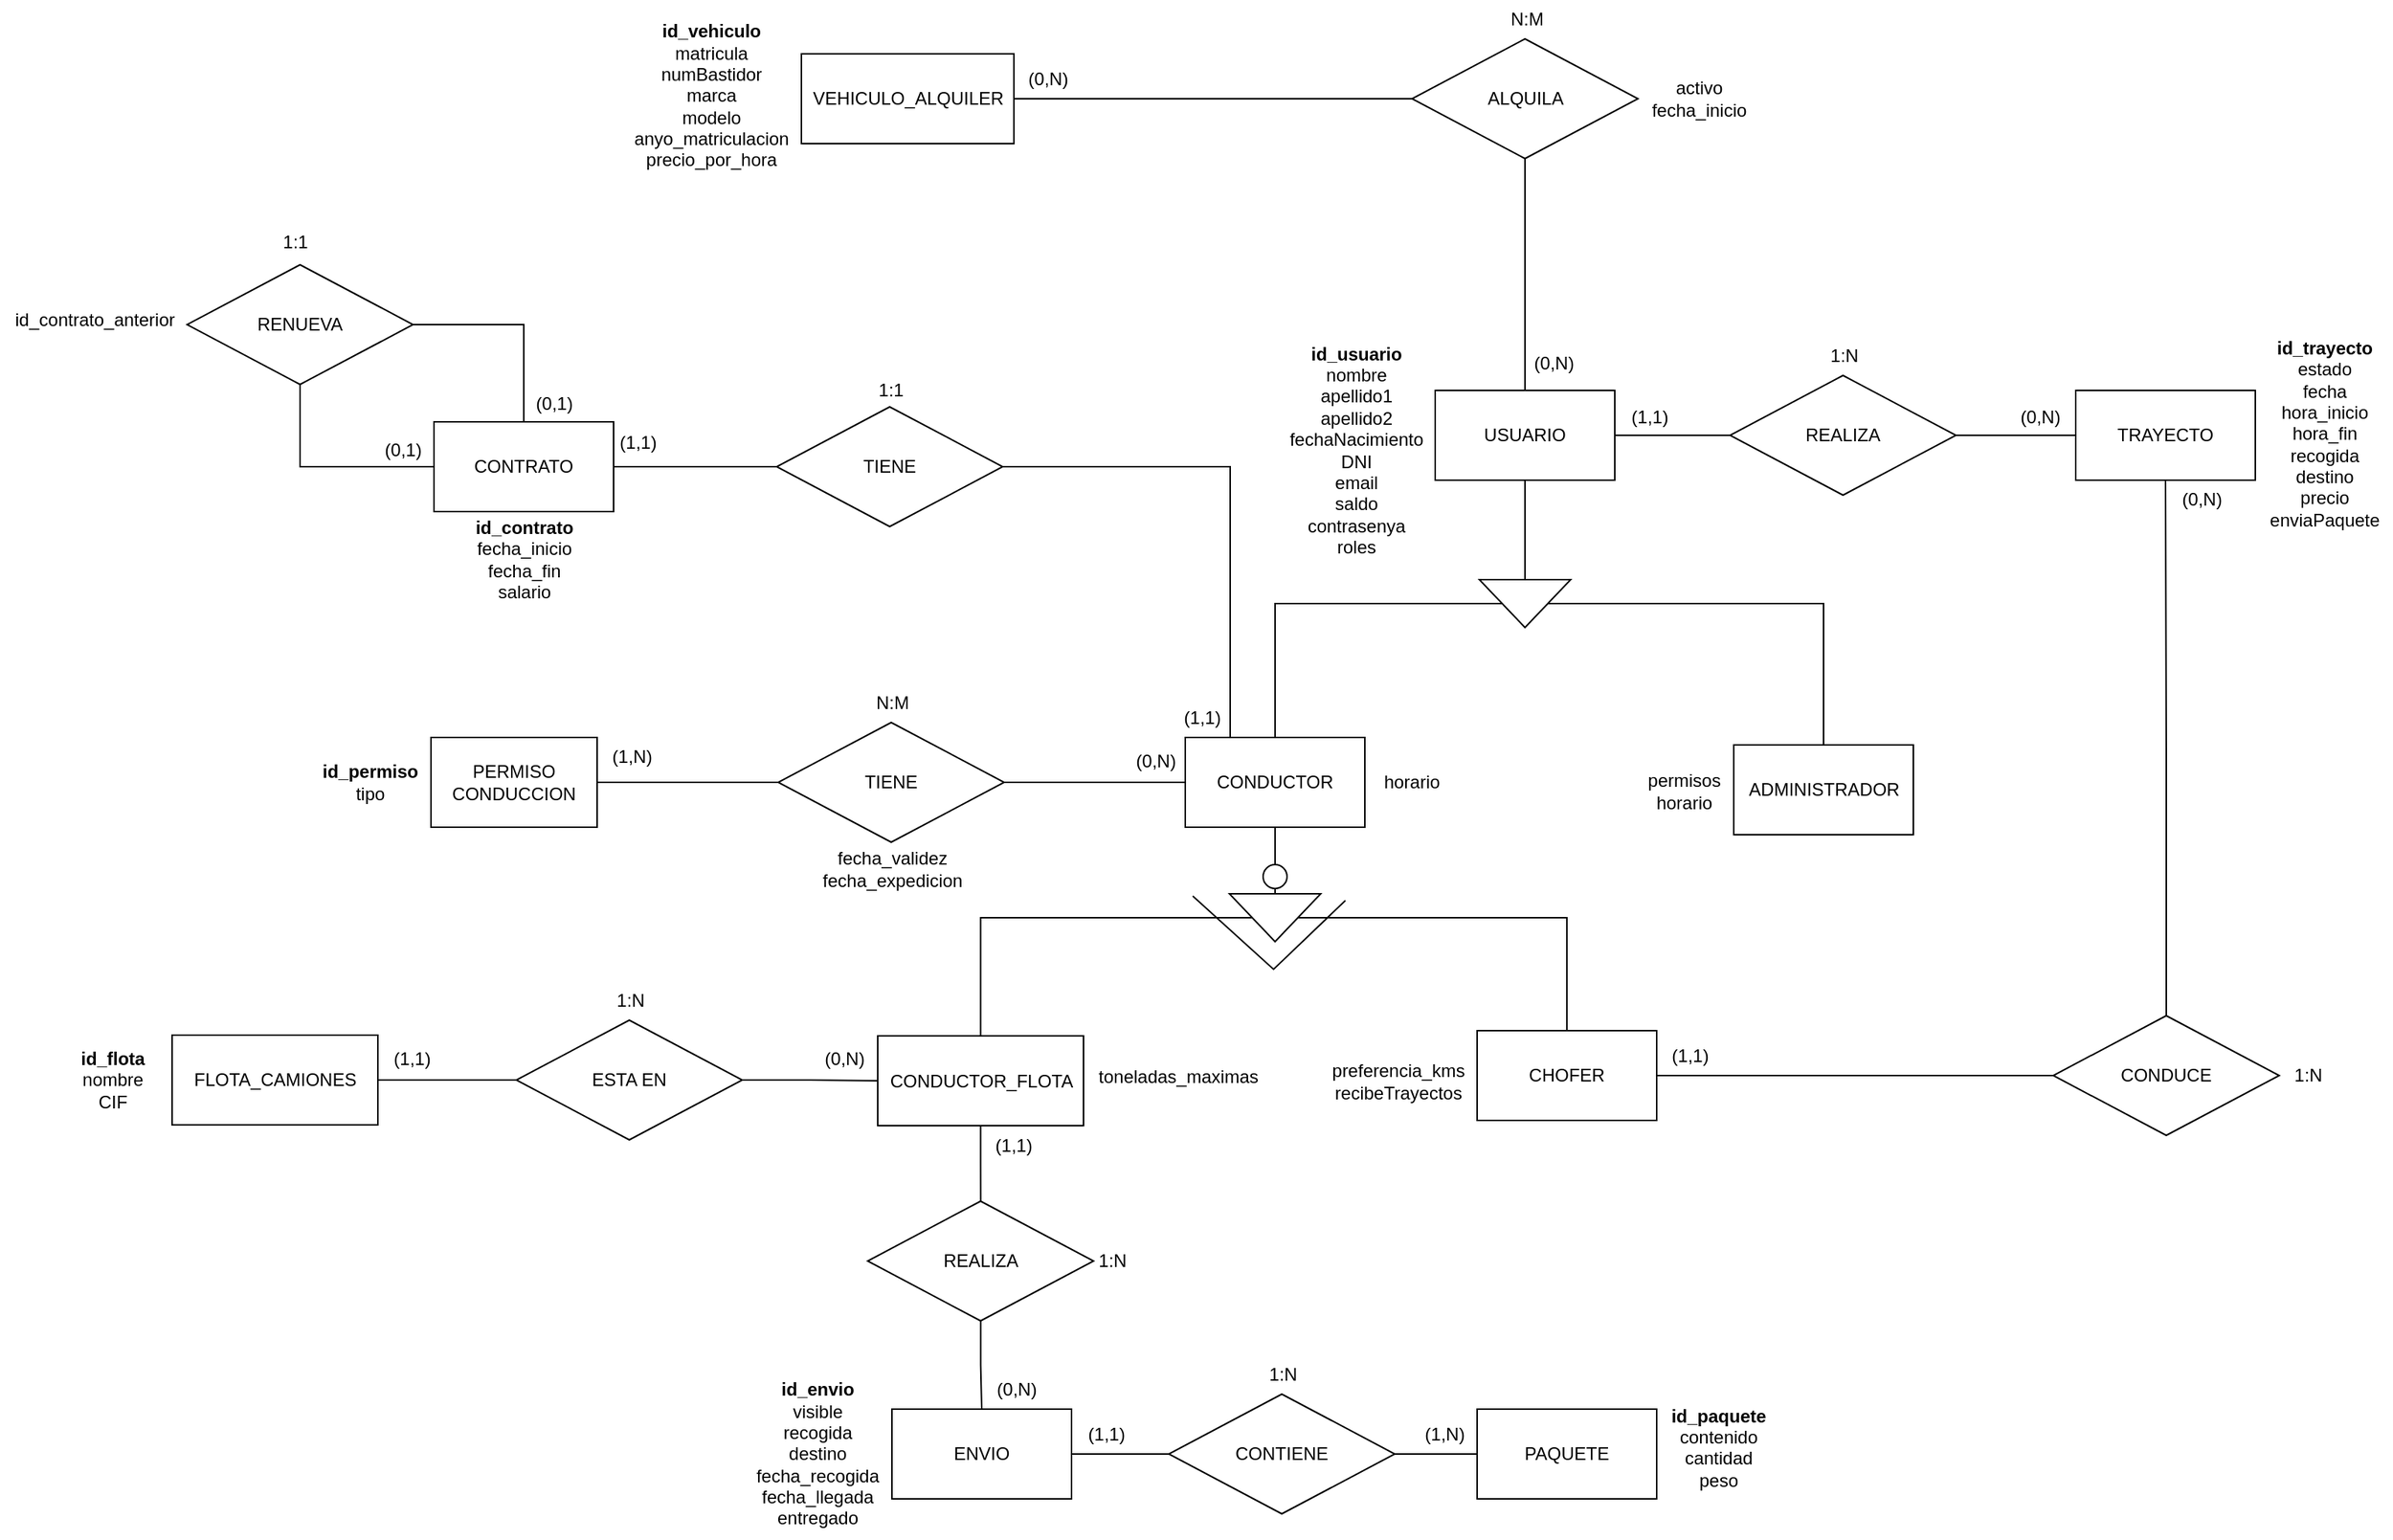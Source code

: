 <mxfile version="24.2.2" type="google">
  <diagram name="Página-1" id="yMJpfwep5vK8i44Nv-QK">
    <mxGraphModel grid="0" page="0" gridSize="10" guides="1" tooltips="1" connect="1" arrows="1" fold="1" pageScale="1" pageWidth="827" pageHeight="1169" math="0" shadow="0">
      <root>
        <mxCell id="0" />
        <mxCell id="1" parent="0" />
        <mxCell id="tycm4G_9MduwJl2_ljbf-6" style="edgeStyle=none;curved=1;rounded=0;orthogonalLoop=1;jettySize=auto;html=1;entryX=0;entryY=0.5;entryDx=0;entryDy=0;fontSize=12;startSize=8;endSize=8;endArrow=none;endFill=0;" edge="1" parent="1" source="tycm4G_9MduwJl2_ljbf-2" target="tycm4G_9MduwJl2_ljbf-3">
          <mxGeometry relative="1" as="geometry" />
        </mxCell>
        <mxCell id="tycm4G_9MduwJl2_ljbf-2" value="USUARIO" style="rounded=0;whiteSpace=wrap;html=1;" vertex="1" parent="1">
          <mxGeometry x="121" y="-58" width="120" height="60" as="geometry" />
        </mxCell>
        <mxCell id="5o3Ht3gXM4AKcb__C2Ck-10" style="edgeStyle=orthogonalEdgeStyle;rounded=0;orthogonalLoop=1;jettySize=auto;html=1;exitX=0.5;exitY=0;exitDx=0;exitDy=0;endArrow=none;endFill=0;" edge="1" parent="1" source="tycm4G_9MduwJl2_ljbf-3" target="5o3Ht3gXM4AKcb__C2Ck-7">
          <mxGeometry relative="1" as="geometry" />
        </mxCell>
        <mxCell id="5o3Ht3gXM4AKcb__C2Ck-49" style="edgeStyle=orthogonalEdgeStyle;rounded=0;orthogonalLoop=1;jettySize=auto;html=1;entryX=0.5;entryY=0;entryDx=0;entryDy=0;endArrow=none;endFill=0;" edge="1" parent="1" source="tycm4G_9MduwJl2_ljbf-3" target="5o3Ht3gXM4AKcb__C2Ck-34">
          <mxGeometry relative="1" as="geometry" />
        </mxCell>
        <mxCell id="tycm4G_9MduwJl2_ljbf-3" value="" style="triangle;whiteSpace=wrap;html=1;rotation=90;" vertex="1" parent="1">
          <mxGeometry x="165" y="54" width="32" height="61" as="geometry" />
        </mxCell>
        <mxCell id="tycm4G_9MduwJl2_ljbf-7" value="CHOFER" style="rounded=0;whiteSpace=wrap;html=1;" vertex="1" parent="1">
          <mxGeometry x="149" y="370" width="120" height="60" as="geometry" />
        </mxCell>
        <mxCell id="5o3Ht3gXM4AKcb__C2Ck-1" value="&lt;b&gt;id_usuario&lt;/b&gt;&lt;div&gt;nombre&lt;/div&gt;&lt;div&gt;apellido1&lt;/div&gt;&lt;div&gt;apellido2&lt;/div&gt;&lt;div&gt;fechaNacimiento&lt;/div&gt;&lt;div&gt;DNI&lt;/div&gt;&lt;div&gt;email&lt;/div&gt;&lt;div&gt;saldo&lt;/div&gt;&lt;div&gt;contrasenya&lt;br&gt;&lt;/div&gt;&lt;div&gt;roles&lt;/div&gt;" style="text;html=1;align=center;verticalAlign=middle;resizable=0;points=[];autosize=1;strokeColor=none;fillColor=none;" vertex="1" parent="1">
          <mxGeometry x="14" y="-96" width="107" height="156" as="geometry" />
        </mxCell>
        <mxCell id="5o3Ht3gXM4AKcb__C2Ck-4" value="PERMISO&lt;br&gt;CONDUCCION" style="rounded=0;whiteSpace=wrap;html=1;" vertex="1" parent="1">
          <mxGeometry x="-550" y="174" width="111" height="60" as="geometry" />
        </mxCell>
        <mxCell id="5o3Ht3gXM4AKcb__C2Ck-5" value="&lt;b&gt;id_permiso&lt;/b&gt;&lt;div&gt;tipo&lt;/div&gt;" style="text;html=1;align=center;verticalAlign=middle;resizable=0;points=[];autosize=1;strokeColor=none;fillColor=none;" vertex="1" parent="1">
          <mxGeometry x="-632" y="183.5" width="82" height="41" as="geometry" />
        </mxCell>
        <mxCell id="Enspnp0s0IM4FP3xSgeI-5" value="" style="edgeStyle=orthogonalEdgeStyle;rounded=0;orthogonalLoop=1;jettySize=auto;html=1;endArrow=none;endFill=0;" edge="1" parent="1" source="5o3Ht3gXM4AKcb__C2Ck-6" target="Enspnp0s0IM4FP3xSgeI-4">
          <mxGeometry relative="1" as="geometry" />
        </mxCell>
        <mxCell id="5o3Ht3gXM4AKcb__C2Ck-6" value="CONDUCTOR_FLOTA" style="rounded=0;whiteSpace=wrap;html=1;" vertex="1" parent="1">
          <mxGeometry x="-251.5" y="373.5" width="137.5" height="60" as="geometry" />
        </mxCell>
        <mxCell id="5o3Ht3gXM4AKcb__C2Ck-7" value="ADMINISTRADOR" style="rounded=0;whiteSpace=wrap;html=1;" vertex="1" parent="1">
          <mxGeometry x="320.5" y="179" width="120" height="60" as="geometry" />
        </mxCell>
        <mxCell id="5o3Ht3gXM4AKcb__C2Ck-12" value="&lt;div&gt;preferencia_kms&lt;/div&gt;&lt;div&gt;recibeTrayectos&lt;/div&gt;" style="text;html=1;align=center;verticalAlign=middle;resizable=0;points=[];autosize=1;strokeColor=none;fillColor=none;" vertex="1" parent="1">
          <mxGeometry x="42" y="383" width="107" height="41" as="geometry" />
        </mxCell>
        <mxCell id="5o3Ht3gXM4AKcb__C2Ck-13" value="&lt;div&gt;toneladas_maximas&lt;/div&gt;" style="text;html=1;align=center;verticalAlign=middle;resizable=0;points=[];autosize=1;strokeColor=none;fillColor=none;" vertex="1" parent="1">
          <mxGeometry x="-114" y="388" width="125" height="26" as="geometry" />
        </mxCell>
        <mxCell id="5o3Ht3gXM4AKcb__C2Ck-14" value="&lt;div&gt;permisos&lt;/div&gt;&lt;div&gt;horario&lt;/div&gt;" style="text;html=1;align=center;verticalAlign=middle;resizable=0;points=[];autosize=1;strokeColor=none;fillColor=none;" vertex="1" parent="1">
          <mxGeometry x="253.5" y="189.5" width="67" height="41" as="geometry" />
        </mxCell>
        <mxCell id="5o3Ht3gXM4AKcb__C2Ck-16" value="TRAYECTO" style="rounded=0;whiteSpace=wrap;html=1;" vertex="1" parent="1">
          <mxGeometry x="549" y="-58" width="120" height="60" as="geometry" />
        </mxCell>
        <mxCell id="5o3Ht3gXM4AKcb__C2Ck-17" value="&lt;b&gt;id_trayecto&lt;/b&gt;&lt;div&gt;estado&lt;/div&gt;&lt;div&gt;fecha&lt;br&gt;&lt;div&gt;hora_inicio&lt;/div&gt;&lt;div&gt;hora_fin&lt;/div&gt;&lt;div&gt;recogida&lt;/div&gt;&lt;/div&gt;&lt;div&gt;destino&lt;/div&gt;&lt;div&gt;precio&lt;/div&gt;&lt;div&gt;enviaPaquete&lt;/div&gt;" style="text;html=1;align=center;verticalAlign=middle;resizable=0;points=[];autosize=1;strokeColor=none;fillColor=none;" vertex="1" parent="1">
          <mxGeometry x="669" y="-100" width="91" height="142" as="geometry" />
        </mxCell>
        <mxCell id="5o3Ht3gXM4AKcb__C2Ck-18" value="ENVIO" style="rounded=0;whiteSpace=wrap;html=1;" vertex="1" parent="1">
          <mxGeometry x="-242" y="623" width="120" height="60" as="geometry" />
        </mxCell>
        <mxCell id="5o3Ht3gXM4AKcb__C2Ck-19" value="&lt;b&gt;id_envio&lt;/b&gt;&lt;div&gt;visible&lt;/div&gt;&lt;div&gt;recogida&lt;/div&gt;&lt;div&gt;destino&lt;/div&gt;&lt;div&gt;fecha_recogida&lt;/div&gt;&lt;div&gt;fecha_llegada&lt;/div&gt;&lt;div&gt;entregado&lt;/div&gt;" style="text;html=1;align=center;verticalAlign=middle;resizable=0;points=[];autosize=1;strokeColor=none;fillColor=none;" vertex="1" parent="1">
          <mxGeometry x="-342" y="596.5" width="100" height="113" as="geometry" />
        </mxCell>
        <mxCell id="5o3Ht3gXM4AKcb__C2Ck-20" value="VEHICULO_ALQUILER" style="rounded=0;whiteSpace=wrap;html=1;" vertex="1" parent="1">
          <mxGeometry x="-302.5" y="-283" width="142" height="60" as="geometry" />
        </mxCell>
        <mxCell id="5o3Ht3gXM4AKcb__C2Ck-22" value="&lt;b&gt;id_vehiculo&lt;/b&gt;&lt;div&gt;&lt;span style=&quot;background-color: initial;&quot;&gt;matricula&lt;/span&gt;&lt;/div&gt;&lt;div&gt;numBastidor&lt;/div&gt;&lt;div&gt;marca&lt;/div&gt;&lt;div&gt;modelo&lt;/div&gt;&lt;div&gt;anyo_matriculacion&lt;/div&gt;&lt;div&gt;precio_por_hora&lt;br&gt;&lt;/div&gt;" style="text;html=1;align=center;verticalAlign=middle;resizable=0;points=[];autosize=1;strokeColor=none;fillColor=none;" vertex="1" parent="1">
          <mxGeometry x="-423.5" y="-312" width="121" height="113" as="geometry" />
        </mxCell>
        <mxCell id="5o3Ht3gXM4AKcb__C2Ck-25" value="&lt;b&gt;id_paquete&lt;/b&gt;&lt;div&gt;contenido&lt;/div&gt;&lt;div&gt;cantidad&lt;/div&gt;&lt;div&gt;peso&lt;/div&gt;&lt;div&gt;&lt;br&gt;&lt;/div&gt;" style="text;html=1;align=center;verticalAlign=middle;resizable=0;points=[];autosize=1;strokeColor=none;fillColor=none;" vertex="1" parent="1">
          <mxGeometry x="269" y="614" width="81" height="84" as="geometry" />
        </mxCell>
        <mxCell id="5o3Ht3gXM4AKcb__C2Ck-26" value="PAQUETE" style="rounded=0;whiteSpace=wrap;html=1;" vertex="1" parent="1">
          <mxGeometry x="149" y="623" width="120" height="60" as="geometry" />
        </mxCell>
        <mxCell id="5o3Ht3gXM4AKcb__C2Ck-50" style="edgeStyle=orthogonalEdgeStyle;rounded=0;orthogonalLoop=1;jettySize=auto;html=1;endArrow=none;endFill=0;" edge="1" parent="1" source="5o3Ht3gXM4AKcb__C2Ck-32" target="5o3Ht3gXM4AKcb__C2Ck-4">
          <mxGeometry relative="1" as="geometry" />
        </mxCell>
        <mxCell id="5o3Ht3gXM4AKcb__C2Ck-51" style="edgeStyle=orthogonalEdgeStyle;rounded=0;orthogonalLoop=1;jettySize=auto;html=1;endArrow=none;endFill=0;" edge="1" parent="1" source="5o3Ht3gXM4AKcb__C2Ck-32" target="5o3Ht3gXM4AKcb__C2Ck-34">
          <mxGeometry relative="1" as="geometry" />
        </mxCell>
        <mxCell id="5o3Ht3gXM4AKcb__C2Ck-32" value="TIENE" style="rhombus;whiteSpace=wrap;html=1;" vertex="1" parent="1">
          <mxGeometry x="-318" y="164" width="151" height="80" as="geometry" />
        </mxCell>
        <mxCell id="5o3Ht3gXM4AKcb__C2Ck-33" value="&lt;div&gt;fecha_validez&lt;/div&gt;&lt;div&gt;fecha_expedicion&lt;/div&gt;" style="text;html=1;align=center;verticalAlign=middle;resizable=0;points=[];autosize=1;strokeColor=none;fillColor=none;" vertex="1" parent="1">
          <mxGeometry x="-298" y="241" width="111" height="41" as="geometry" />
        </mxCell>
        <mxCell id="5o3Ht3gXM4AKcb__C2Ck-45" style="edgeStyle=orthogonalEdgeStyle;rounded=0;orthogonalLoop=1;jettySize=auto;html=1;endArrow=none;endFill=0;" edge="1" parent="1" source="5o3Ht3gXM4AKcb__C2Ck-34" target="5o3Ht3gXM4AKcb__C2Ck-35">
          <mxGeometry relative="1" as="geometry" />
        </mxCell>
        <mxCell id="5o3Ht3gXM4AKcb__C2Ck-68" style="edgeStyle=orthogonalEdgeStyle;rounded=0;orthogonalLoop=1;jettySize=auto;html=1;exitX=0.25;exitY=0;exitDx=0;exitDy=0;entryX=1;entryY=0.5;entryDx=0;entryDy=0;endArrow=none;endFill=0;" edge="1" parent="1" source="5o3Ht3gXM4AKcb__C2Ck-34" target="5o3Ht3gXM4AKcb__C2Ck-66">
          <mxGeometry relative="1" as="geometry" />
        </mxCell>
        <mxCell id="5o3Ht3gXM4AKcb__C2Ck-34" value="CONDUCTOR" style="rounded=0;whiteSpace=wrap;html=1;" vertex="1" parent="1">
          <mxGeometry x="-46" y="174" width="120" height="60" as="geometry" />
        </mxCell>
        <mxCell id="Enspnp0s0IM4FP3xSgeI-1" style="edgeStyle=orthogonalEdgeStyle;rounded=0;orthogonalLoop=1;jettySize=auto;html=1;exitX=0.5;exitY=1;exitDx=0;exitDy=0;endArrow=none;endFill=0;" edge="1" parent="1" source="5o3Ht3gXM4AKcb__C2Ck-35" target="5o3Ht3gXM4AKcb__C2Ck-6">
          <mxGeometry relative="1" as="geometry" />
        </mxCell>
        <mxCell id="Enspnp0s0IM4FP3xSgeI-2" style="edgeStyle=orthogonalEdgeStyle;rounded=0;orthogonalLoop=1;jettySize=auto;html=1;exitX=0.5;exitY=0;exitDx=0;exitDy=0;endArrow=none;endFill=0;" edge="1" parent="1" source="5o3Ht3gXM4AKcb__C2Ck-35" target="tycm4G_9MduwJl2_ljbf-7">
          <mxGeometry relative="1" as="geometry" />
        </mxCell>
        <mxCell id="5o3Ht3gXM4AKcb__C2Ck-35" value="" style="triangle;whiteSpace=wrap;html=1;rotation=90;" vertex="1" parent="1">
          <mxGeometry x="-2" y="264" width="32" height="61" as="geometry" />
        </mxCell>
        <mxCell id="5o3Ht3gXM4AKcb__C2Ck-43" value="" style="endArrow=none;html=1;rounded=0;" edge="1" parent="1">
          <mxGeometry width="50" height="50" relative="1" as="geometry">
            <mxPoint x="-41" y="280" as="sourcePoint" />
            <mxPoint x="61" y="283" as="targetPoint" />
            <Array as="points">
              <mxPoint x="13" y="329" />
            </Array>
          </mxGeometry>
        </mxCell>
        <mxCell id="5o3Ht3gXM4AKcb__C2Ck-44" value="" style="ellipse;whiteSpace=wrap;html=1;aspect=fixed;" vertex="1" parent="1">
          <mxGeometry x="6" y="259" width="16" height="16" as="geometry" />
        </mxCell>
        <mxCell id="5o3Ht3gXM4AKcb__C2Ck-48" value="&lt;div&gt;&lt;div&gt;horario&lt;/div&gt;&lt;/div&gt;" style="text;html=1;align=center;verticalAlign=middle;resizable=0;points=[];autosize=1;strokeColor=none;fillColor=none;" vertex="1" parent="1">
          <mxGeometry x="77" y="191" width="55" height="26" as="geometry" />
        </mxCell>
        <mxCell id="5o3Ht3gXM4AKcb__C2Ck-54" value="N:M" style="text;html=1;align=center;verticalAlign=middle;resizable=0;points=[];autosize=1;strokeColor=none;fillColor=none;" vertex="1" parent="1">
          <mxGeometry x="-262.5" y="138" width="40" height="26" as="geometry" />
        </mxCell>
        <mxCell id="5o3Ht3gXM4AKcb__C2Ck-55" value="(0,N)" style="text;html=1;align=center;verticalAlign=middle;resizable=0;points=[];autosize=1;strokeColor=none;fillColor=none;" vertex="1" parent="1">
          <mxGeometry x="-89" y="176.5" width="45" height="26" as="geometry" />
        </mxCell>
        <mxCell id="5o3Ht3gXM4AKcb__C2Ck-56" value="(1,N)" style="text;html=1;align=center;verticalAlign=middle;resizable=0;points=[];autosize=1;strokeColor=none;fillColor=none;" vertex="1" parent="1">
          <mxGeometry x="-439" y="174" width="45" height="26" as="geometry" />
        </mxCell>
        <mxCell id="5o3Ht3gXM4AKcb__C2Ck-57" value="CONTRATO" style="rounded=0;whiteSpace=wrap;html=1;" vertex="1" parent="1">
          <mxGeometry x="-548" y="-37" width="120" height="60" as="geometry" />
        </mxCell>
        <mxCell id="5o3Ht3gXM4AKcb__C2Ck-58" value="&lt;div&gt;&lt;div&gt;&lt;b&gt;id_contrato&lt;/b&gt;&lt;/div&gt;&lt;/div&gt;&lt;div&gt;fecha_inicio&lt;/div&gt;&lt;div&gt;fecha_fin&lt;/div&gt;&lt;div&gt;salario&lt;/div&gt;" style="text;html=1;align=center;verticalAlign=middle;resizable=0;points=[];autosize=1;strokeColor=none;fillColor=none;" vertex="1" parent="1">
          <mxGeometry x="-529.5" y="20" width="83" height="70" as="geometry" />
        </mxCell>
        <mxCell id="5o3Ht3gXM4AKcb__C2Ck-60" style="edgeStyle=orthogonalEdgeStyle;rounded=0;orthogonalLoop=1;jettySize=auto;html=1;entryX=0.5;entryY=0;entryDx=0;entryDy=0;endArrow=none;endFill=0;" edge="1" parent="1" source="5o3Ht3gXM4AKcb__C2Ck-59" target="5o3Ht3gXM4AKcb__C2Ck-57">
          <mxGeometry relative="1" as="geometry" />
        </mxCell>
        <mxCell id="5o3Ht3gXM4AKcb__C2Ck-61" style="edgeStyle=orthogonalEdgeStyle;rounded=0;orthogonalLoop=1;jettySize=auto;html=1;entryX=0;entryY=0.5;entryDx=0;entryDy=0;endArrow=none;endFill=0;" edge="1" parent="1" source="5o3Ht3gXM4AKcb__C2Ck-59" target="5o3Ht3gXM4AKcb__C2Ck-57">
          <mxGeometry relative="1" as="geometry">
            <Array as="points">
              <mxPoint x="-638" y="-7" />
            </Array>
          </mxGeometry>
        </mxCell>
        <mxCell id="5o3Ht3gXM4AKcb__C2Ck-59" value="RENUEVA" style="rhombus;whiteSpace=wrap;html=1;" vertex="1" parent="1">
          <mxGeometry x="-713" y="-142" width="151" height="80" as="geometry" />
        </mxCell>
        <mxCell id="5o3Ht3gXM4AKcb__C2Ck-62" value="id_contrato_anterior" style="text;html=1;align=center;verticalAlign=middle;resizable=0;points=[];autosize=1;strokeColor=none;fillColor=none;" vertex="1" parent="1">
          <mxGeometry x="-838" y="-118" width="125" height="26" as="geometry" />
        </mxCell>
        <mxCell id="5o3Ht3gXM4AKcb__C2Ck-63" value="1:1" style="text;html=1;align=center;verticalAlign=middle;resizable=0;points=[];autosize=1;strokeColor=none;fillColor=none;" vertex="1" parent="1">
          <mxGeometry x="-659" y="-170" width="35" height="26" as="geometry" />
        </mxCell>
        <mxCell id="5o3Ht3gXM4AKcb__C2Ck-64" value="(0,1)" style="text;html=1;align=center;verticalAlign=middle;resizable=0;points=[];autosize=1;strokeColor=none;fillColor=none;" vertex="1" parent="1">
          <mxGeometry x="-489.5" y="-62" width="43" height="26" as="geometry" />
        </mxCell>
        <mxCell id="5o3Ht3gXM4AKcb__C2Ck-65" value="(0,1)" style="text;html=1;align=center;verticalAlign=middle;resizable=0;points=[];autosize=1;strokeColor=none;fillColor=none;" vertex="1" parent="1">
          <mxGeometry x="-591" y="-31" width="43" height="26" as="geometry" />
        </mxCell>
        <mxCell id="5o3Ht3gXM4AKcb__C2Ck-69" style="edgeStyle=orthogonalEdgeStyle;rounded=0;orthogonalLoop=1;jettySize=auto;html=1;entryX=1;entryY=0.5;entryDx=0;entryDy=0;endArrow=none;endFill=0;" edge="1" parent="1" source="5o3Ht3gXM4AKcb__C2Ck-66" target="5o3Ht3gXM4AKcb__C2Ck-57">
          <mxGeometry relative="1" as="geometry" />
        </mxCell>
        <mxCell id="5o3Ht3gXM4AKcb__C2Ck-66" value="TIENE" style="rhombus;whiteSpace=wrap;html=1;" vertex="1" parent="1">
          <mxGeometry x="-319" y="-47" width="151" height="80" as="geometry" />
        </mxCell>
        <mxCell id="5o3Ht3gXM4AKcb__C2Ck-67" value="1:1" style="text;html=1;align=center;verticalAlign=middle;resizable=0;points=[];autosize=1;strokeColor=none;fillColor=none;" vertex="1" parent="1">
          <mxGeometry x="-260.5" y="-71" width="35" height="26" as="geometry" />
        </mxCell>
        <mxCell id="5o3Ht3gXM4AKcb__C2Ck-70" value="(1,1)" style="text;html=1;align=center;verticalAlign=middle;resizable=0;points=[];autosize=1;strokeColor=none;fillColor=none;" vertex="1" parent="1">
          <mxGeometry x="-57" y="148" width="43" height="26" as="geometry" />
        </mxCell>
        <mxCell id="5o3Ht3gXM4AKcb__C2Ck-71" value="(1,1)" style="text;html=1;align=center;verticalAlign=middle;resizable=0;points=[];autosize=1;strokeColor=none;fillColor=none;" vertex="1" parent="1">
          <mxGeometry x="-434" y="-36" width="43" height="26" as="geometry" />
        </mxCell>
        <mxCell id="Enspnp0s0IM4FP3xSgeI-6" value="" style="edgeStyle=orthogonalEdgeStyle;rounded=0;orthogonalLoop=1;jettySize=auto;html=1;endArrow=none;endFill=0;" edge="1" parent="1" source="Enspnp0s0IM4FP3xSgeI-4" target="5o3Ht3gXM4AKcb__C2Ck-18">
          <mxGeometry relative="1" as="geometry" />
        </mxCell>
        <mxCell id="Enspnp0s0IM4FP3xSgeI-4" value="REALIZA" style="rhombus;whiteSpace=wrap;html=1;" vertex="1" parent="1">
          <mxGeometry x="-258.25" y="484" width="151" height="80" as="geometry" />
        </mxCell>
        <mxCell id="Enspnp0s0IM4FP3xSgeI-9" value="" style="edgeStyle=orthogonalEdgeStyle;rounded=0;orthogonalLoop=1;jettySize=auto;html=1;endArrow=none;endFill=0;" edge="1" parent="1" source="Enspnp0s0IM4FP3xSgeI-7" target="5o3Ht3gXM4AKcb__C2Ck-26">
          <mxGeometry relative="1" as="geometry" />
        </mxCell>
        <mxCell id="Enspnp0s0IM4FP3xSgeI-12" value="" style="edgeStyle=orthogonalEdgeStyle;rounded=0;orthogonalLoop=1;jettySize=auto;html=1;endArrow=none;endFill=0;" edge="1" parent="1" source="Enspnp0s0IM4FP3xSgeI-7" target="5o3Ht3gXM4AKcb__C2Ck-18">
          <mxGeometry relative="1" as="geometry" />
        </mxCell>
        <mxCell id="Enspnp0s0IM4FP3xSgeI-7" value="CONTIENE" style="rhombus;whiteSpace=wrap;html=1;" vertex="1" parent="1">
          <mxGeometry x="-57" y="613" width="151" height="80" as="geometry" />
        </mxCell>
        <mxCell id="Enspnp0s0IM4FP3xSgeI-14" value="1:N" style="text;html=1;align=center;verticalAlign=middle;resizable=0;points=[];autosize=1;strokeColor=none;fillColor=none;" vertex="1" parent="1">
          <mxGeometry x="-114" y="511" width="37" height="26" as="geometry" />
        </mxCell>
        <mxCell id="Enspnp0s0IM4FP3xSgeI-15" value="1:N" style="text;html=1;align=center;verticalAlign=middle;resizable=0;points=[];autosize=1;strokeColor=none;fillColor=none;" vertex="1" parent="1">
          <mxGeometry y="587" width="37" height="26" as="geometry" />
        </mxCell>
        <mxCell id="Enspnp0s0IM4FP3xSgeI-16" value="(1,N)" style="text;html=1;align=center;verticalAlign=middle;resizable=0;points=[];autosize=1;strokeColor=none;fillColor=none;" vertex="1" parent="1">
          <mxGeometry x="104" y="627" width="45" height="26" as="geometry" />
        </mxCell>
        <mxCell id="Enspnp0s0IM4FP3xSgeI-17" value="(1,1)" style="text;html=1;align=center;verticalAlign=middle;resizable=0;points=[];autosize=1;strokeColor=none;fillColor=none;" vertex="1" parent="1">
          <mxGeometry x="-121" y="627" width="43" height="26" as="geometry" />
        </mxCell>
        <mxCell id="Enspnp0s0IM4FP3xSgeI-18" value="(1,1)" style="text;html=1;align=center;verticalAlign=middle;resizable=0;points=[];autosize=1;strokeColor=none;fillColor=none;" vertex="1" parent="1">
          <mxGeometry x="-183" y="433.5" width="43" height="26" as="geometry" />
        </mxCell>
        <mxCell id="Enspnp0s0IM4FP3xSgeI-19" value="(0,N)" style="text;html=1;align=center;verticalAlign=middle;resizable=0;points=[];autosize=1;strokeColor=none;fillColor=none;" vertex="1" parent="1">
          <mxGeometry x="-182" y="597" width="45" height="26" as="geometry" />
        </mxCell>
        <mxCell id="Enspnp0s0IM4FP3xSgeI-21" value="" style="edgeStyle=orthogonalEdgeStyle;rounded=0;orthogonalLoop=1;jettySize=auto;html=1;endArrow=none;endFill=0;" edge="1" parent="1" source="Enspnp0s0IM4FP3xSgeI-20" target="tycm4G_9MduwJl2_ljbf-2">
          <mxGeometry relative="1" as="geometry" />
        </mxCell>
        <mxCell id="Enspnp0s0IM4FP3xSgeI-22" value="" style="edgeStyle=orthogonalEdgeStyle;rounded=0;orthogonalLoop=1;jettySize=auto;html=1;endArrow=none;endFill=0;" edge="1" parent="1" source="Enspnp0s0IM4FP3xSgeI-20" target="5o3Ht3gXM4AKcb__C2Ck-16">
          <mxGeometry relative="1" as="geometry" />
        </mxCell>
        <mxCell id="Enspnp0s0IM4FP3xSgeI-20" value="REALIZA" style="rhombus;whiteSpace=wrap;html=1;" vertex="1" parent="1">
          <mxGeometry x="318" y="-68" width="151" height="80" as="geometry" />
        </mxCell>
        <mxCell id="Enspnp0s0IM4FP3xSgeI-23" value="1:N" style="text;html=1;align=center;verticalAlign=middle;resizable=0;points=[];autosize=1;strokeColor=none;fillColor=none;" vertex="1" parent="1">
          <mxGeometry x="375" y="-94" width="37" height="26" as="geometry" />
        </mxCell>
        <mxCell id="Enspnp0s0IM4FP3xSgeI-24" value="(0,N)" style="text;html=1;align=center;verticalAlign=middle;resizable=0;points=[];autosize=1;strokeColor=none;fillColor=none;" vertex="1" parent="1">
          <mxGeometry x="502" y="-53" width="45" height="26" as="geometry" />
        </mxCell>
        <mxCell id="Enspnp0s0IM4FP3xSgeI-25" value="(1,1)" style="text;html=1;align=center;verticalAlign=middle;resizable=0;points=[];autosize=1;strokeColor=none;fillColor=none;" vertex="1" parent="1">
          <mxGeometry x="242" y="-53" width="43" height="26" as="geometry" />
        </mxCell>
        <mxCell id="Enspnp0s0IM4FP3xSgeI-27" style="edgeStyle=orthogonalEdgeStyle;rounded=0;orthogonalLoop=1;jettySize=auto;html=1;entryX=0.5;entryY=1;entryDx=0;entryDy=0;endArrow=none;endFill=0;" edge="1" parent="1" source="Enspnp0s0IM4FP3xSgeI-26" target="5o3Ht3gXM4AKcb__C2Ck-16">
          <mxGeometry relative="1" as="geometry" />
        </mxCell>
        <mxCell id="Enspnp0s0IM4FP3xSgeI-28" style="edgeStyle=orthogonalEdgeStyle;rounded=0;orthogonalLoop=1;jettySize=auto;html=1;entryX=1;entryY=0.5;entryDx=0;entryDy=0;endArrow=none;endFill=0;" edge="1" parent="1" source="Enspnp0s0IM4FP3xSgeI-26" target="tycm4G_9MduwJl2_ljbf-7">
          <mxGeometry relative="1" as="geometry" />
        </mxCell>
        <mxCell id="Enspnp0s0IM4FP3xSgeI-26" value="CONDUCE" style="rhombus;whiteSpace=wrap;html=1;" vertex="1" parent="1">
          <mxGeometry x="534" y="360" width="151" height="80" as="geometry" />
        </mxCell>
        <mxCell id="Enspnp0s0IM4FP3xSgeI-30" value="(0,N)" style="text;html=1;align=center;verticalAlign=middle;resizable=0;points=[];autosize=1;strokeColor=none;fillColor=none;" vertex="1" parent="1">
          <mxGeometry x="610" y="2" width="45" height="26" as="geometry" />
        </mxCell>
        <mxCell id="Enspnp0s0IM4FP3xSgeI-31" value="(1,1)" style="text;html=1;align=center;verticalAlign=middle;resizable=0;points=[];autosize=1;strokeColor=none;fillColor=none;" vertex="1" parent="1">
          <mxGeometry x="269" y="373.5" width="43" height="26" as="geometry" />
        </mxCell>
        <mxCell id="Enspnp0s0IM4FP3xSgeI-32" value="1:N" style="text;html=1;align=center;verticalAlign=middle;resizable=0;points=[];autosize=1;strokeColor=none;fillColor=none;" vertex="1" parent="1">
          <mxGeometry x="685" y="387" width="37" height="26" as="geometry" />
        </mxCell>
        <mxCell id="Enspnp0s0IM4FP3xSgeI-34" style="edgeStyle=orthogonalEdgeStyle;rounded=0;orthogonalLoop=1;jettySize=auto;html=1;endArrow=none;endFill=0;" edge="1" parent="1" source="Enspnp0s0IM4FP3xSgeI-33" target="5o3Ht3gXM4AKcb__C2Ck-20">
          <mxGeometry relative="1" as="geometry" />
        </mxCell>
        <mxCell id="Enspnp0s0IM4FP3xSgeI-35" style="edgeStyle=orthogonalEdgeStyle;rounded=0;orthogonalLoop=1;jettySize=auto;html=1;endArrow=none;endFill=0;" edge="1" parent="1" source="Enspnp0s0IM4FP3xSgeI-33" target="tycm4G_9MduwJl2_ljbf-2">
          <mxGeometry relative="1" as="geometry" />
        </mxCell>
        <mxCell id="Enspnp0s0IM4FP3xSgeI-33" value="ALQUILA" style="rhombus;whiteSpace=wrap;html=1;" vertex="1" parent="1">
          <mxGeometry x="105.5" y="-293" width="151" height="80" as="geometry" />
        </mxCell>
        <mxCell id="Enspnp0s0IM4FP3xSgeI-37" value="activo&lt;div&gt;fecha_inicio&lt;/div&gt;" style="text;html=1;align=center;verticalAlign=middle;resizable=0;points=[];autosize=1;strokeColor=none;fillColor=none;" vertex="1" parent="1">
          <mxGeometry x="256.5" y="-273.5" width="81" height="41" as="geometry" />
        </mxCell>
        <mxCell id="Enspnp0s0IM4FP3xSgeI-38" value="N:M" style="text;html=1;align=center;verticalAlign=middle;resizable=0;points=[];autosize=1;strokeColor=none;fillColor=none;" vertex="1" parent="1">
          <mxGeometry x="162" y="-319" width="40" height="26" as="geometry" />
        </mxCell>
        <mxCell id="Enspnp0s0IM4FP3xSgeI-39" value="(0,N)" style="text;html=1;align=center;verticalAlign=middle;resizable=0;points=[];autosize=1;strokeColor=none;fillColor=none;" vertex="1" parent="1">
          <mxGeometry x="177" y="-89" width="45" height="26" as="geometry" />
        </mxCell>
        <mxCell id="Enspnp0s0IM4FP3xSgeI-40" value="(0,N)" style="text;html=1;align=center;verticalAlign=middle;resizable=0;points=[];autosize=1;strokeColor=none;fillColor=none;" vertex="1" parent="1">
          <mxGeometry x="-160.5" y="-279" width="45" height="26" as="geometry" />
        </mxCell>
        <mxCell id="WwiZSO7Kz6DAJF-cnK9X-1" value="FLOTA_CAMIONES" style="rounded=0;whiteSpace=wrap;html=1;" vertex="1" parent="1">
          <mxGeometry x="-723" y="373" width="137.5" height="60" as="geometry" />
        </mxCell>
        <mxCell id="WwiZSO7Kz6DAJF-cnK9X-3" value="" style="edgeStyle=orthogonalEdgeStyle;rounded=0;orthogonalLoop=1;jettySize=auto;html=1;endArrow=none;endFill=0;" edge="1" parent="1" source="WwiZSO7Kz6DAJF-cnK9X-2" target="5o3Ht3gXM4AKcb__C2Ck-6">
          <mxGeometry relative="1" as="geometry" />
        </mxCell>
        <mxCell id="WwiZSO7Kz6DAJF-cnK9X-4" value="" style="edgeStyle=orthogonalEdgeStyle;rounded=0;orthogonalLoop=1;jettySize=auto;html=1;endArrow=none;endFill=0;" edge="1" parent="1" source="WwiZSO7Kz6DAJF-cnK9X-2" target="WwiZSO7Kz6DAJF-cnK9X-1">
          <mxGeometry relative="1" as="geometry" />
        </mxCell>
        <mxCell id="WwiZSO7Kz6DAJF-cnK9X-2" value="ESTA EN" style="rhombus;whiteSpace=wrap;html=1;" vertex="1" parent="1">
          <mxGeometry x="-493" y="363" width="151" height="80" as="geometry" />
        </mxCell>
        <mxCell id="WwiZSO7Kz6DAJF-cnK9X-5" value="1:N" style="text;html=1;align=center;verticalAlign=middle;resizable=0;points=[];autosize=1;strokeColor=none;fillColor=none;" vertex="1" parent="1">
          <mxGeometry x="-436" y="337" width="37" height="26" as="geometry" />
        </mxCell>
        <mxCell id="WwiZSO7Kz6DAJF-cnK9X-6" value="(0,N)" style="text;html=1;align=center;verticalAlign=middle;resizable=0;points=[];autosize=1;strokeColor=none;fillColor=none;" vertex="1" parent="1">
          <mxGeometry x="-296.5" y="376" width="45" height="26" as="geometry" />
        </mxCell>
        <mxCell id="WwiZSO7Kz6DAJF-cnK9X-7" value="(1,1)" style="text;html=1;align=center;verticalAlign=middle;resizable=0;points=[];autosize=1;strokeColor=none;fillColor=none;" vertex="1" parent="1">
          <mxGeometry x="-584.5" y="376" width="43" height="26" as="geometry" />
        </mxCell>
        <mxCell id="WwiZSO7Kz6DAJF-cnK9X-8" value="&lt;b&gt;id_flota&lt;/b&gt;&lt;div&gt;nombre&lt;br&gt;&lt;/div&gt;&lt;div&gt;CIF&lt;/div&gt;" style="text;html=1;align=center;verticalAlign=middle;resizable=0;points=[];autosize=1;strokeColor=none;fillColor=none;" vertex="1" parent="1">
          <mxGeometry x="-794" y="375.5" width="61" height="55" as="geometry" />
        </mxCell>
      </root>
    </mxGraphModel>
  </diagram>
</mxfile>

